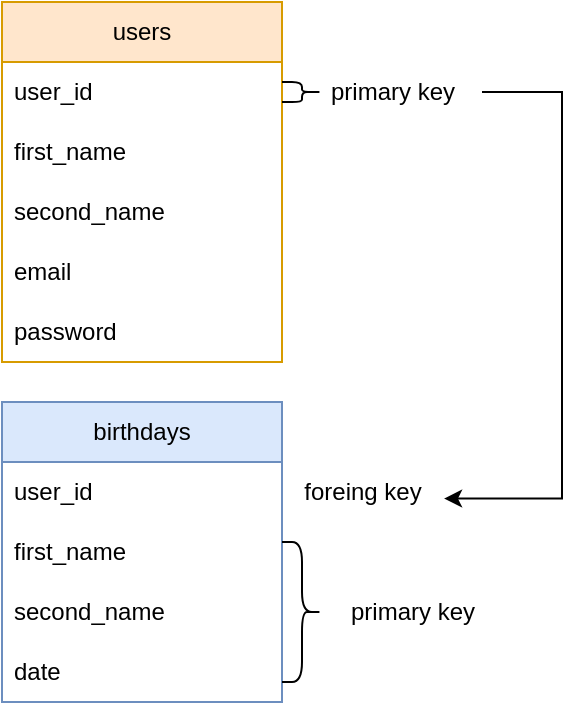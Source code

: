 <mxfile version="26.0.16">
  <diagram name="Page-1" id="XZl1_TYAfF2xYBaEzBYd">
    <mxGraphModel dx="819" dy="446" grid="1" gridSize="10" guides="1" tooltips="1" connect="1" arrows="1" fold="1" page="1" pageScale="1" pageWidth="850" pageHeight="1100" math="0" shadow="0">
      <root>
        <mxCell id="0" />
        <mxCell id="1" parent="0" />
        <mxCell id="zX5LGxJ_7em2EyqwZAnI-2" value="users" style="swimlane;fontStyle=0;childLayout=stackLayout;horizontal=1;startSize=30;horizontalStack=0;resizeParent=1;resizeParentMax=0;resizeLast=0;collapsible=1;marginBottom=0;whiteSpace=wrap;html=1;fillColor=#ffe6cc;strokeColor=#d79b00;" vertex="1" parent="1">
          <mxGeometry x="20" y="140" width="140" height="180" as="geometry" />
        </mxCell>
        <mxCell id="zX5LGxJ_7em2EyqwZAnI-41" value="user_id" style="text;strokeColor=none;fillColor=none;align=left;verticalAlign=middle;spacingLeft=4;spacingRight=4;overflow=hidden;points=[[0,0.5],[1,0.5]];portConstraint=eastwest;rotatable=0;whiteSpace=wrap;html=1;" vertex="1" parent="zX5LGxJ_7em2EyqwZAnI-2">
          <mxGeometry y="30" width="140" height="30" as="geometry" />
        </mxCell>
        <mxCell id="zX5LGxJ_7em2EyqwZAnI-3" value="first_name" style="text;strokeColor=none;fillColor=none;align=left;verticalAlign=middle;spacingLeft=4;spacingRight=4;overflow=hidden;points=[[0,0.5],[1,0.5]];portConstraint=eastwest;rotatable=0;whiteSpace=wrap;html=1;" vertex="1" parent="zX5LGxJ_7em2EyqwZAnI-2">
          <mxGeometry y="60" width="140" height="30" as="geometry" />
        </mxCell>
        <mxCell id="zX5LGxJ_7em2EyqwZAnI-37" value="second_name" style="text;strokeColor=none;fillColor=none;align=left;verticalAlign=middle;spacingLeft=4;spacingRight=4;overflow=hidden;points=[[0,0.5],[1,0.5]];portConstraint=eastwest;rotatable=0;whiteSpace=wrap;html=1;" vertex="1" parent="zX5LGxJ_7em2EyqwZAnI-2">
          <mxGeometry y="90" width="140" height="30" as="geometry" />
        </mxCell>
        <mxCell id="zX5LGxJ_7em2EyqwZAnI-4" value="email" style="text;strokeColor=none;fillColor=none;align=left;verticalAlign=middle;spacingLeft=4;spacingRight=4;overflow=hidden;points=[[0,0.5],[1,0.5]];portConstraint=eastwest;rotatable=0;whiteSpace=wrap;html=1;" vertex="1" parent="zX5LGxJ_7em2EyqwZAnI-2">
          <mxGeometry y="120" width="140" height="30" as="geometry" />
        </mxCell>
        <mxCell id="zX5LGxJ_7em2EyqwZAnI-5" value="password" style="text;strokeColor=none;fillColor=none;align=left;verticalAlign=middle;spacingLeft=4;spacingRight=4;overflow=hidden;points=[[0,0.5],[1,0.5]];portConstraint=eastwest;rotatable=0;whiteSpace=wrap;html=1;" vertex="1" parent="zX5LGxJ_7em2EyqwZAnI-2">
          <mxGeometry y="150" width="140" height="30" as="geometry" />
        </mxCell>
        <mxCell id="zX5LGxJ_7em2EyqwZAnI-6" value="" style="shape=curlyBracket;whiteSpace=wrap;html=1;rounded=1;flipH=1;labelPosition=right;verticalLabelPosition=middle;align=left;verticalAlign=middle;size=0.5;" vertex="1" parent="1">
          <mxGeometry x="160" y="180" width="20" height="10" as="geometry" />
        </mxCell>
        <mxCell id="zX5LGxJ_7em2EyqwZAnI-7" value="primary key" style="text;html=1;align=center;verticalAlign=middle;resizable=0;points=[];autosize=1;strokeColor=none;fillColor=none;" vertex="1" parent="1">
          <mxGeometry x="170" y="170" width="90" height="30" as="geometry" />
        </mxCell>
        <mxCell id="zX5LGxJ_7em2EyqwZAnI-8" value="birthdays" style="swimlane;fontStyle=0;childLayout=stackLayout;horizontal=1;startSize=30;horizontalStack=0;resizeParent=1;resizeParentMax=0;resizeLast=0;collapsible=1;marginBottom=0;whiteSpace=wrap;html=1;fillStyle=auto;fillColor=#dae8fc;strokeColor=#6c8ebf;" vertex="1" parent="1">
          <mxGeometry x="20" y="340" width="140" height="150" as="geometry">
            <mxRectangle x="20" y="340" width="90" height="30" as="alternateBounds" />
          </mxGeometry>
        </mxCell>
        <mxCell id="zX5LGxJ_7em2EyqwZAnI-40" value="user_id" style="text;strokeColor=none;fillColor=none;align=left;verticalAlign=middle;spacingLeft=4;spacingRight=4;overflow=hidden;points=[[0,0.5],[1,0.5]];portConstraint=eastwest;rotatable=0;whiteSpace=wrap;html=1;" vertex="1" parent="zX5LGxJ_7em2EyqwZAnI-8">
          <mxGeometry y="30" width="140" height="30" as="geometry" />
        </mxCell>
        <mxCell id="zX5LGxJ_7em2EyqwZAnI-9" value="first_name" style="text;strokeColor=none;fillColor=none;align=left;verticalAlign=middle;spacingLeft=4;spacingRight=4;overflow=hidden;points=[[0,0.5],[1,0.5]];portConstraint=eastwest;rotatable=0;whiteSpace=wrap;html=1;" vertex="1" parent="zX5LGxJ_7em2EyqwZAnI-8">
          <mxGeometry y="60" width="140" height="30" as="geometry" />
        </mxCell>
        <mxCell id="zX5LGxJ_7em2EyqwZAnI-10" value="second_name" style="text;strokeColor=none;fillColor=none;align=left;verticalAlign=middle;spacingLeft=4;spacingRight=4;overflow=hidden;points=[[0,0.5],[1,0.5]];portConstraint=eastwest;rotatable=0;whiteSpace=wrap;html=1;" vertex="1" parent="zX5LGxJ_7em2EyqwZAnI-8">
          <mxGeometry y="90" width="140" height="30" as="geometry" />
        </mxCell>
        <mxCell id="zX5LGxJ_7em2EyqwZAnI-11" value="date" style="text;strokeColor=none;fillColor=none;align=left;verticalAlign=middle;spacingLeft=4;spacingRight=4;overflow=hidden;points=[[0,0.5],[1,0.5]];portConstraint=eastwest;rotatable=0;whiteSpace=wrap;html=1;" vertex="1" parent="zX5LGxJ_7em2EyqwZAnI-8">
          <mxGeometry y="120" width="140" height="30" as="geometry" />
        </mxCell>
        <mxCell id="zX5LGxJ_7em2EyqwZAnI-38" value="primary key" style="text;html=1;align=center;verticalAlign=middle;resizable=0;points=[];autosize=1;strokeColor=none;fillColor=none;" vertex="1" parent="1">
          <mxGeometry x="180" y="430" width="90" height="30" as="geometry" />
        </mxCell>
        <mxCell id="zX5LGxJ_7em2EyqwZAnI-39" value="" style="shape=curlyBracket;whiteSpace=wrap;html=1;rounded=1;flipH=1;labelPosition=right;verticalLabelPosition=middle;align=left;verticalAlign=middle;size=0.5;" vertex="1" parent="1">
          <mxGeometry x="160" y="410" width="20" height="70" as="geometry" />
        </mxCell>
        <mxCell id="zX5LGxJ_7em2EyqwZAnI-44" value="foreing key" style="text;html=1;align=center;verticalAlign=middle;resizable=0;points=[];autosize=1;strokeColor=none;fillColor=none;" vertex="1" parent="1">
          <mxGeometry x="160" y="370" width="80" height="30" as="geometry" />
        </mxCell>
        <mxCell id="zX5LGxJ_7em2EyqwZAnI-45" style="edgeStyle=orthogonalEdgeStyle;rounded=0;orthogonalLoop=1;jettySize=auto;html=1;entryX=1.013;entryY=0.61;entryDx=0;entryDy=0;entryPerimeter=0;" edge="1" parent="1" source="zX5LGxJ_7em2EyqwZAnI-7" target="zX5LGxJ_7em2EyqwZAnI-44">
          <mxGeometry relative="1" as="geometry">
            <Array as="points">
              <mxPoint x="300" y="185" />
              <mxPoint x="300" y="388" />
            </Array>
          </mxGeometry>
        </mxCell>
      </root>
    </mxGraphModel>
  </diagram>
</mxfile>
